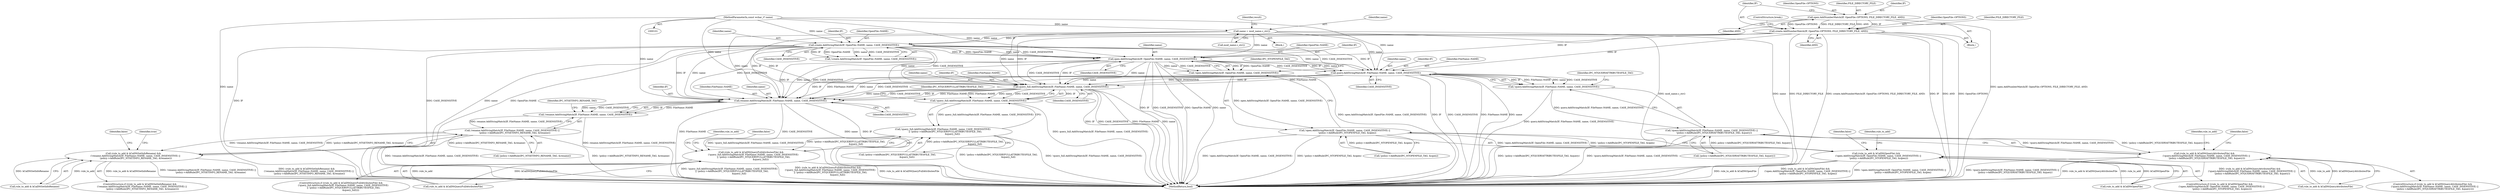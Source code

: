 digraph "0_Chrome_4f1f3d0f03c79ddaace56f067cf28a27f9466b7d_1@API" {
"1000274" [label="(Call,open.AddStringMatch(IF, OpenFile::NAME, name, CASE_INSENSITIVE))"];
"1000184" [label="(Call,create.AddNumberMatch(IF, OpenFile::OPTIONS, FILE_DIRECTORY_FILE, AND))"];
"1000179" [label="(Call,open.AddNumberMatch(IF, OpenFile::OPTIONS, FILE_DIRECTORY_FILE, AND))"];
"1000254" [label="(Call,create.AddStringMatch(IF, OpenFile::NAME, name, CASE_INSENSITIVE))"];
"1000130" [label="(Call,name = mod_name.c_str())"];
"1000102" [label="(MethodParameterIn,const wchar_t* name)"];
"1000273" [label="(Call,!open.AddStringMatch(IF, OpenFile::NAME, name, CASE_INSENSITIVE))"];
"1000272" [label="(Call,!open.AddStringMatch(IF, OpenFile::NAME, name, CASE_INSENSITIVE) ||\n       !policy->AddRule(IPC_NTOPENFILE_TAG, &open))"];
"1000268" [label="(Call,(rule_to_add & kCallNtOpenFile) &&\n      (!open.AddStringMatch(IF, OpenFile::NAME, name, CASE_INSENSITIVE) ||\n       !policy->AddRule(IPC_NTOPENFILE_TAG, &open)))"];
"1000294" [label="(Call,query.AddStringMatch(IF, FileName::NAME, name, CASE_INSENSITIVE))"];
"1000293" [label="(Call,!query.AddStringMatch(IF, FileName::NAME, name, CASE_INSENSITIVE))"];
"1000292" [label="(Call,!query.AddStringMatch(IF, FileName::NAME, name, CASE_INSENSITIVE) ||\n       !policy->AddRule(IPC_NTQUERYATTRIBUTESFILE_TAG, &query))"];
"1000288" [label="(Call,(rule_to_add & kCallNtQueryAttributesFile) &&\n      (!query.AddStringMatch(IF, FileName::NAME, name, CASE_INSENSITIVE) ||\n       !policy->AddRule(IPC_NTQUERYATTRIBUTESFILE_TAG, &query)))"];
"1000314" [label="(Call,query_full.AddStringMatch(IF, FileName::NAME, name, CASE_INSENSITIVE))"];
"1000313" [label="(Call,!query_full.AddStringMatch(IF, FileName::NAME, name, CASE_INSENSITIVE))"];
"1000312" [label="(Call,!query_full.AddStringMatch(IF, FileName::NAME, name, CASE_INSENSITIVE)\n       || !policy->AddRule(IPC_NTQUERYFULLATTRIBUTESFILE_TAG,\n                           &query_full))"];
"1000308" [label="(Call,(rule_to_add & kCallNtQueryFullAttributesFile) &&\n      (!query_full.AddStringMatch(IF, FileName::NAME, name, CASE_INSENSITIVE)\n       || !policy->AddRule(IPC_NTQUERYFULLATTRIBUTESFILE_TAG,\n                           &query_full)))"];
"1000334" [label="(Call,rename.AddStringMatch(IF, FileName::NAME, name, CASE_INSENSITIVE))"];
"1000333" [label="(Call,!rename.AddStringMatch(IF, FileName::NAME, name, CASE_INSENSITIVE))"];
"1000332" [label="(Call,!rename.AddStringMatch(IF, FileName::NAME, name, CASE_INSENSITIVE) ||\n       !policy->AddRule(IPC_NTSETINFO_RENAME_TAG, &rename))"];
"1000328" [label="(Call,(rule_to_add & kCallNtSetInfoRename) &&\n      (!rename.AddStringMatch(IF, FileName::NAME, name, CASE_INSENSITIVE) ||\n       !policy->AddRule(IPC_NTSETINFO_RENAME_TAG, &rename)))"];
"1000306" [label="(Identifier,false)"];
"1000334" [label="(Call,rename.AddStringMatch(IF, FileName::NAME, name, CASE_INSENSITIVE))"];
"1000335" [label="(Identifier,IF)"];
"1000341" [label="(Identifier,IPC_NTSETINFO_RENAME_TAG)"];
"1000314" [label="(Call,query_full.AddStringMatch(IF, FileName::NAME, name, CASE_INSENSITIVE))"];
"1000253" [label="(Call,!create.AddStringMatch(IF, OpenFile::NAME, name, CASE_INSENSITIVE))"];
"1000255" [label="(Identifier,IF)"];
"1000269" [label="(Call,rule_to_add & kCallNtOpenFile)"];
"1000274" [label="(Call,open.AddStringMatch(IF, OpenFile::NAME, name, CASE_INSENSITIVE))"];
"1000183" [label="(Identifier,AND)"];
"1000130" [label="(Call,name = mod_name.c_str())"];
"1000129" [label="(Block,)"];
"1000267" [label="(ControlStructure,if ((rule_to_add & kCallNtOpenFile) &&\n      (!open.AddStringMatch(IF, OpenFile::NAME, name, CASE_INSENSITIVE) ||\n       !policy->AddRule(IPC_NTOPENFILE_TAG, &open))))"];
"1000297" [label="(Identifier,name)"];
"1000321" [label="(Identifier,IPC_NTQUERYFULLATTRIBUTESFILE_TAG)"];
"1000336" [label="(Identifier,FileName::NAME)"];
"1000310" [label="(Identifier,rule_to_add)"];
"1000254" [label="(Call,create.AddStringMatch(IF, OpenFile::NAME, name, CASE_INSENSITIVE))"];
"1000293" [label="(Call,!query.AddStringMatch(IF, FileName::NAME, name, CASE_INSENSITIVE))"];
"1000317" [label="(Identifier,name)"];
"1000295" [label="(Identifier,IF)"];
"1000339" [label="(Call,!policy->AddRule(IPC_NTSETINFO_RENAME_TAG, &rename))"];
"1000286" [label="(Identifier,false)"];
"1000294" [label="(Call,query.AddStringMatch(IF, FileName::NAME, name, CASE_INSENSITIVE))"];
"1000268" [label="(Call,(rule_to_add & kCallNtOpenFile) &&\n      (!open.AddStringMatch(IF, OpenFile::NAME, name, CASE_INSENSITIVE) ||\n       !policy->AddRule(IPC_NTOPENFILE_TAG, &open)))"];
"1000349" [label="(MethodReturn,bool)"];
"1000298" [label="(Identifier,CASE_INSENSITIVE)"];
"1000307" [label="(ControlStructure,if ((rule_to_add & kCallNtQueryFullAttributesFile) &&\n      (!query_full.AddStringMatch(IF, FileName::NAME, name, CASE_INSENSITIVE)\n       || !policy->AddRule(IPC_NTQUERYFULLATTRIBUTESFILE_TAG,\n                           &query_full))))"];
"1000258" [label="(Identifier,CASE_INSENSITIVE)"];
"1000132" [label="(Call,mod_name.c_str())"];
"1000333" [label="(Call,!rename.AddStringMatch(IF, FileName::NAME, name, CASE_INSENSITIVE))"];
"1000328" [label="(Call,(rule_to_add & kCallNtSetInfoRename) &&\n      (!rename.AddStringMatch(IF, FileName::NAME, name, CASE_INSENSITIVE) ||\n       !policy->AddRule(IPC_NTSETINFO_RENAME_TAG, &rename)))"];
"1000288" [label="(Call,(rule_to_add & kCallNtQueryAttributesFile) &&\n      (!query.AddStringMatch(IF, FileName::NAME, name, CASE_INSENSITIVE) ||\n       !policy->AddRule(IPC_NTQUERYATTRIBUTESFILE_TAG, &query)))"];
"1000273" [label="(Call,!open.AddStringMatch(IF, OpenFile::NAME, name, CASE_INSENSITIVE))"];
"1000180" [label="(Identifier,IF)"];
"1000281" [label="(Identifier,IPC_NTOPENFILE_TAG)"];
"1000256" [label="(Identifier,OpenFile::NAME)"];
"1000312" [label="(Call,!query_full.AddStringMatch(IF, FileName::NAME, name, CASE_INSENSITIVE)\n       || !policy->AddRule(IPC_NTQUERYFULLATTRIBUTESFILE_TAG,\n                           &query_full))"];
"1000326" [label="(Identifier,false)"];
"1000276" [label="(Identifier,OpenFile::NAME)"];
"1000296" [label="(Identifier,FileName::NAME)"];
"1000102" [label="(MethodParameterIn,const wchar_t* name)"];
"1000189" [label="(ControlStructure,break;)"];
"1000289" [label="(Call,rule_to_add & kCallNtQueryAttributesFile)"];
"1000313" [label="(Call,!query_full.AddStringMatch(IF, FileName::NAME, name, CASE_INSENSITIVE))"];
"1000346" [label="(Identifier,false)"];
"1000292" [label="(Call,!query.AddStringMatch(IF, FileName::NAME, name, CASE_INSENSITIVE) ||\n       !policy->AddRule(IPC_NTQUERYATTRIBUTESFILE_TAG, &query))"];
"1000186" [label="(Identifier,OpenFile::OPTIONS)"];
"1000185" [label="(Identifier,IF)"];
"1000301" [label="(Identifier,IPC_NTQUERYATTRIBUTESFILE_TAG)"];
"1000287" [label="(ControlStructure,if ((rule_to_add & kCallNtQueryAttributesFile) &&\n      (!query.AddStringMatch(IF, FileName::NAME, name, CASE_INSENSITIVE) ||\n       !policy->AddRule(IPC_NTQUERYATTRIBUTESFILE_TAG, &query))))"];
"1000315" [label="(Identifier,IF)"];
"1000181" [label="(Identifier,OpenFile::OPTIONS)"];
"1000135" [label="(Identifier,result)"];
"1000308" [label="(Call,(rule_to_add & kCallNtQueryFullAttributesFile) &&\n      (!query_full.AddStringMatch(IF, FileName::NAME, name, CASE_INSENSITIVE)\n       || !policy->AddRule(IPC_NTQUERYFULLATTRIBUTESFILE_TAG,\n                           &query_full)))"];
"1000299" [label="(Call,!policy->AddRule(IPC_NTQUERYATTRIBUTESFILE_TAG, &query))"];
"1000337" [label="(Identifier,name)"];
"1000187" [label="(Identifier,FILE_DIRECTORY_FILE)"];
"1000188" [label="(Identifier,AND)"];
"1000184" [label="(Call,create.AddNumberMatch(IF, OpenFile::OPTIONS, FILE_DIRECTORY_FILE, AND))"];
"1000272" [label="(Call,!open.AddStringMatch(IF, OpenFile::NAME, name, CASE_INSENSITIVE) ||\n       !policy->AddRule(IPC_NTOPENFILE_TAG, &open))"];
"1000332" [label="(Call,!rename.AddStringMatch(IF, FileName::NAME, name, CASE_INSENSITIVE) ||\n       !policy->AddRule(IPC_NTSETINFO_RENAME_TAG, &rename))"];
"1000329" [label="(Call,rule_to_add & kCallNtSetInfoRename)"];
"1000275" [label="(Identifier,IF)"];
"1000318" [label="(Identifier,CASE_INSENSITIVE)"];
"1000178" [label="(Block,)"];
"1000319" [label="(Call,!policy->AddRule(IPC_NTQUERYFULLATTRIBUTESFILE_TAG,\n                           &query_full))"];
"1000330" [label="(Identifier,rule_to_add)"];
"1000327" [label="(ControlStructure,if ((rule_to_add & kCallNtSetInfoRename) &&\n      (!rename.AddStringMatch(IF, FileName::NAME, name, CASE_INSENSITIVE) ||\n       !policy->AddRule(IPC_NTSETINFO_RENAME_TAG, &rename))))"];
"1000348" [label="(Identifier,true)"];
"1000278" [label="(Identifier,CASE_INSENSITIVE)"];
"1000257" [label="(Identifier,name)"];
"1000131" [label="(Identifier,name)"];
"1000338" [label="(Identifier,CASE_INSENSITIVE)"];
"1000182" [label="(Identifier,FILE_DIRECTORY_FILE)"];
"1000179" [label="(Call,open.AddNumberMatch(IF, OpenFile::OPTIONS, FILE_DIRECTORY_FILE, AND))"];
"1000279" [label="(Call,!policy->AddRule(IPC_NTOPENFILE_TAG, &open))"];
"1000290" [label="(Identifier,rule_to_add)"];
"1000316" [label="(Identifier,FileName::NAME)"];
"1000277" [label="(Identifier,name)"];
"1000309" [label="(Call,rule_to_add & kCallNtQueryFullAttributesFile)"];
"1000274" -> "1000273"  [label="AST: "];
"1000274" -> "1000278"  [label="CFG: "];
"1000275" -> "1000274"  [label="AST: "];
"1000276" -> "1000274"  [label="AST: "];
"1000277" -> "1000274"  [label="AST: "];
"1000278" -> "1000274"  [label="AST: "];
"1000273" -> "1000274"  [label="CFG: "];
"1000274" -> "1000349"  [label="DDG: IF"];
"1000274" -> "1000349"  [label="DDG: CASE_INSENSITIVE"];
"1000274" -> "1000349"  [label="DDG: OpenFile::NAME"];
"1000274" -> "1000349"  [label="DDG: name"];
"1000274" -> "1000273"  [label="DDG: IF"];
"1000274" -> "1000273"  [label="DDG: OpenFile::NAME"];
"1000274" -> "1000273"  [label="DDG: name"];
"1000274" -> "1000273"  [label="DDG: CASE_INSENSITIVE"];
"1000184" -> "1000274"  [label="DDG: IF"];
"1000254" -> "1000274"  [label="DDG: IF"];
"1000254" -> "1000274"  [label="DDG: OpenFile::NAME"];
"1000254" -> "1000274"  [label="DDG: name"];
"1000254" -> "1000274"  [label="DDG: CASE_INSENSITIVE"];
"1000130" -> "1000274"  [label="DDG: name"];
"1000102" -> "1000274"  [label="DDG: name"];
"1000274" -> "1000294"  [label="DDG: IF"];
"1000274" -> "1000294"  [label="DDG: name"];
"1000274" -> "1000294"  [label="DDG: CASE_INSENSITIVE"];
"1000274" -> "1000314"  [label="DDG: IF"];
"1000274" -> "1000314"  [label="DDG: name"];
"1000274" -> "1000314"  [label="DDG: CASE_INSENSITIVE"];
"1000274" -> "1000334"  [label="DDG: IF"];
"1000274" -> "1000334"  [label="DDG: name"];
"1000274" -> "1000334"  [label="DDG: CASE_INSENSITIVE"];
"1000184" -> "1000178"  [label="AST: "];
"1000184" -> "1000188"  [label="CFG: "];
"1000185" -> "1000184"  [label="AST: "];
"1000186" -> "1000184"  [label="AST: "];
"1000187" -> "1000184"  [label="AST: "];
"1000188" -> "1000184"  [label="AST: "];
"1000189" -> "1000184"  [label="CFG: "];
"1000184" -> "1000349"  [label="DDG: IF"];
"1000184" -> "1000349"  [label="DDG: AND"];
"1000184" -> "1000349"  [label="DDG: OpenFile::OPTIONS"];
"1000184" -> "1000349"  [label="DDG: FILE_DIRECTORY_FILE"];
"1000184" -> "1000349"  [label="DDG: create.AddNumberMatch(IF, OpenFile::OPTIONS, FILE_DIRECTORY_FILE, AND)"];
"1000179" -> "1000184"  [label="DDG: IF"];
"1000179" -> "1000184"  [label="DDG: OpenFile::OPTIONS"];
"1000179" -> "1000184"  [label="DDG: FILE_DIRECTORY_FILE"];
"1000179" -> "1000184"  [label="DDG: AND"];
"1000184" -> "1000254"  [label="DDG: IF"];
"1000184" -> "1000294"  [label="DDG: IF"];
"1000184" -> "1000314"  [label="DDG: IF"];
"1000184" -> "1000334"  [label="DDG: IF"];
"1000179" -> "1000178"  [label="AST: "];
"1000179" -> "1000183"  [label="CFG: "];
"1000180" -> "1000179"  [label="AST: "];
"1000181" -> "1000179"  [label="AST: "];
"1000182" -> "1000179"  [label="AST: "];
"1000183" -> "1000179"  [label="AST: "];
"1000185" -> "1000179"  [label="CFG: "];
"1000179" -> "1000349"  [label="DDG: open.AddNumberMatch(IF, OpenFile::OPTIONS, FILE_DIRECTORY_FILE, AND)"];
"1000254" -> "1000253"  [label="AST: "];
"1000254" -> "1000258"  [label="CFG: "];
"1000255" -> "1000254"  [label="AST: "];
"1000256" -> "1000254"  [label="AST: "];
"1000257" -> "1000254"  [label="AST: "];
"1000258" -> "1000254"  [label="AST: "];
"1000253" -> "1000254"  [label="CFG: "];
"1000254" -> "1000349"  [label="DDG: IF"];
"1000254" -> "1000349"  [label="DDG: CASE_INSENSITIVE"];
"1000254" -> "1000349"  [label="DDG: name"];
"1000254" -> "1000349"  [label="DDG: OpenFile::NAME"];
"1000254" -> "1000253"  [label="DDG: IF"];
"1000254" -> "1000253"  [label="DDG: OpenFile::NAME"];
"1000254" -> "1000253"  [label="DDG: name"];
"1000254" -> "1000253"  [label="DDG: CASE_INSENSITIVE"];
"1000130" -> "1000254"  [label="DDG: name"];
"1000102" -> "1000254"  [label="DDG: name"];
"1000254" -> "1000294"  [label="DDG: IF"];
"1000254" -> "1000294"  [label="DDG: name"];
"1000254" -> "1000294"  [label="DDG: CASE_INSENSITIVE"];
"1000254" -> "1000314"  [label="DDG: IF"];
"1000254" -> "1000314"  [label="DDG: name"];
"1000254" -> "1000314"  [label="DDG: CASE_INSENSITIVE"];
"1000254" -> "1000334"  [label="DDG: IF"];
"1000254" -> "1000334"  [label="DDG: name"];
"1000254" -> "1000334"  [label="DDG: CASE_INSENSITIVE"];
"1000130" -> "1000129"  [label="AST: "];
"1000130" -> "1000132"  [label="CFG: "];
"1000131" -> "1000130"  [label="AST: "];
"1000132" -> "1000130"  [label="AST: "];
"1000135" -> "1000130"  [label="CFG: "];
"1000130" -> "1000349"  [label="DDG: mod_name.c_str()"];
"1000130" -> "1000349"  [label="DDG: name"];
"1000102" -> "1000130"  [label="DDG: name"];
"1000130" -> "1000294"  [label="DDG: name"];
"1000130" -> "1000314"  [label="DDG: name"];
"1000130" -> "1000334"  [label="DDG: name"];
"1000102" -> "1000101"  [label="AST: "];
"1000102" -> "1000349"  [label="DDG: name"];
"1000102" -> "1000294"  [label="DDG: name"];
"1000102" -> "1000314"  [label="DDG: name"];
"1000102" -> "1000334"  [label="DDG: name"];
"1000273" -> "1000272"  [label="AST: "];
"1000281" -> "1000273"  [label="CFG: "];
"1000272" -> "1000273"  [label="CFG: "];
"1000273" -> "1000349"  [label="DDG: open.AddStringMatch(IF, OpenFile::NAME, name, CASE_INSENSITIVE)"];
"1000273" -> "1000272"  [label="DDG: open.AddStringMatch(IF, OpenFile::NAME, name, CASE_INSENSITIVE)"];
"1000272" -> "1000268"  [label="AST: "];
"1000272" -> "1000279"  [label="CFG: "];
"1000279" -> "1000272"  [label="AST: "];
"1000268" -> "1000272"  [label="CFG: "];
"1000272" -> "1000349"  [label="DDG: !open.AddStringMatch(IF, OpenFile::NAME, name, CASE_INSENSITIVE)"];
"1000272" -> "1000349"  [label="DDG: !policy->AddRule(IPC_NTOPENFILE_TAG, &open)"];
"1000272" -> "1000268"  [label="DDG: !open.AddStringMatch(IF, OpenFile::NAME, name, CASE_INSENSITIVE)"];
"1000272" -> "1000268"  [label="DDG: !policy->AddRule(IPC_NTOPENFILE_TAG, &open)"];
"1000279" -> "1000272"  [label="DDG: policy->AddRule(IPC_NTOPENFILE_TAG, &open)"];
"1000268" -> "1000267"  [label="AST: "];
"1000268" -> "1000269"  [label="CFG: "];
"1000269" -> "1000268"  [label="AST: "];
"1000286" -> "1000268"  [label="CFG: "];
"1000290" -> "1000268"  [label="CFG: "];
"1000268" -> "1000349"  [label="DDG: rule_to_add & kCallNtOpenFile"];
"1000268" -> "1000349"  [label="DDG: (rule_to_add & kCallNtOpenFile) &&\n      (!open.AddStringMatch(IF, OpenFile::NAME, name, CASE_INSENSITIVE) ||\n       !policy->AddRule(IPC_NTOPENFILE_TAG, &open))"];
"1000268" -> "1000349"  [label="DDG: !open.AddStringMatch(IF, OpenFile::NAME, name, CASE_INSENSITIVE) ||\n       !policy->AddRule(IPC_NTOPENFILE_TAG, &open)"];
"1000269" -> "1000268"  [label="DDG: rule_to_add"];
"1000269" -> "1000268"  [label="DDG: kCallNtOpenFile"];
"1000294" -> "1000293"  [label="AST: "];
"1000294" -> "1000298"  [label="CFG: "];
"1000295" -> "1000294"  [label="AST: "];
"1000296" -> "1000294"  [label="AST: "];
"1000297" -> "1000294"  [label="AST: "];
"1000298" -> "1000294"  [label="AST: "];
"1000293" -> "1000294"  [label="CFG: "];
"1000294" -> "1000349"  [label="DDG: CASE_INSENSITIVE"];
"1000294" -> "1000349"  [label="DDG: FileName::NAME"];
"1000294" -> "1000349"  [label="DDG: name"];
"1000294" -> "1000349"  [label="DDG: IF"];
"1000294" -> "1000293"  [label="DDG: IF"];
"1000294" -> "1000293"  [label="DDG: FileName::NAME"];
"1000294" -> "1000293"  [label="DDG: name"];
"1000294" -> "1000293"  [label="DDG: CASE_INSENSITIVE"];
"1000294" -> "1000314"  [label="DDG: IF"];
"1000294" -> "1000314"  [label="DDG: FileName::NAME"];
"1000294" -> "1000314"  [label="DDG: name"];
"1000294" -> "1000314"  [label="DDG: CASE_INSENSITIVE"];
"1000294" -> "1000334"  [label="DDG: IF"];
"1000294" -> "1000334"  [label="DDG: FileName::NAME"];
"1000294" -> "1000334"  [label="DDG: name"];
"1000294" -> "1000334"  [label="DDG: CASE_INSENSITIVE"];
"1000293" -> "1000292"  [label="AST: "];
"1000301" -> "1000293"  [label="CFG: "];
"1000292" -> "1000293"  [label="CFG: "];
"1000293" -> "1000349"  [label="DDG: query.AddStringMatch(IF, FileName::NAME, name, CASE_INSENSITIVE)"];
"1000293" -> "1000292"  [label="DDG: query.AddStringMatch(IF, FileName::NAME, name, CASE_INSENSITIVE)"];
"1000292" -> "1000288"  [label="AST: "];
"1000292" -> "1000299"  [label="CFG: "];
"1000299" -> "1000292"  [label="AST: "];
"1000288" -> "1000292"  [label="CFG: "];
"1000292" -> "1000349"  [label="DDG: !query.AddStringMatch(IF, FileName::NAME, name, CASE_INSENSITIVE)"];
"1000292" -> "1000349"  [label="DDG: !policy->AddRule(IPC_NTQUERYATTRIBUTESFILE_TAG, &query)"];
"1000292" -> "1000288"  [label="DDG: !query.AddStringMatch(IF, FileName::NAME, name, CASE_INSENSITIVE)"];
"1000292" -> "1000288"  [label="DDG: !policy->AddRule(IPC_NTQUERYATTRIBUTESFILE_TAG, &query)"];
"1000299" -> "1000292"  [label="DDG: policy->AddRule(IPC_NTQUERYATTRIBUTESFILE_TAG, &query)"];
"1000288" -> "1000287"  [label="AST: "];
"1000288" -> "1000289"  [label="CFG: "];
"1000289" -> "1000288"  [label="AST: "];
"1000306" -> "1000288"  [label="CFG: "];
"1000310" -> "1000288"  [label="CFG: "];
"1000288" -> "1000349"  [label="DDG: !query.AddStringMatch(IF, FileName::NAME, name, CASE_INSENSITIVE) ||\n       !policy->AddRule(IPC_NTQUERYATTRIBUTESFILE_TAG, &query)"];
"1000288" -> "1000349"  [label="DDG: rule_to_add & kCallNtQueryAttributesFile"];
"1000288" -> "1000349"  [label="DDG: (rule_to_add & kCallNtQueryAttributesFile) &&\n      (!query.AddStringMatch(IF, FileName::NAME, name, CASE_INSENSITIVE) ||\n       !policy->AddRule(IPC_NTQUERYATTRIBUTESFILE_TAG, &query))"];
"1000289" -> "1000288"  [label="DDG: rule_to_add"];
"1000289" -> "1000288"  [label="DDG: kCallNtQueryAttributesFile"];
"1000314" -> "1000313"  [label="AST: "];
"1000314" -> "1000318"  [label="CFG: "];
"1000315" -> "1000314"  [label="AST: "];
"1000316" -> "1000314"  [label="AST: "];
"1000317" -> "1000314"  [label="AST: "];
"1000318" -> "1000314"  [label="AST: "];
"1000313" -> "1000314"  [label="CFG: "];
"1000314" -> "1000349"  [label="DDG: IF"];
"1000314" -> "1000349"  [label="DDG: CASE_INSENSITIVE"];
"1000314" -> "1000349"  [label="DDG: FileName::NAME"];
"1000314" -> "1000349"  [label="DDG: name"];
"1000314" -> "1000313"  [label="DDG: IF"];
"1000314" -> "1000313"  [label="DDG: FileName::NAME"];
"1000314" -> "1000313"  [label="DDG: name"];
"1000314" -> "1000313"  [label="DDG: CASE_INSENSITIVE"];
"1000314" -> "1000334"  [label="DDG: IF"];
"1000314" -> "1000334"  [label="DDG: FileName::NAME"];
"1000314" -> "1000334"  [label="DDG: name"];
"1000314" -> "1000334"  [label="DDG: CASE_INSENSITIVE"];
"1000313" -> "1000312"  [label="AST: "];
"1000321" -> "1000313"  [label="CFG: "];
"1000312" -> "1000313"  [label="CFG: "];
"1000313" -> "1000349"  [label="DDG: query_full.AddStringMatch(IF, FileName::NAME, name, CASE_INSENSITIVE)"];
"1000313" -> "1000312"  [label="DDG: query_full.AddStringMatch(IF, FileName::NAME, name, CASE_INSENSITIVE)"];
"1000312" -> "1000308"  [label="AST: "];
"1000312" -> "1000319"  [label="CFG: "];
"1000319" -> "1000312"  [label="AST: "];
"1000308" -> "1000312"  [label="CFG: "];
"1000312" -> "1000349"  [label="DDG: !query_full.AddStringMatch(IF, FileName::NAME, name, CASE_INSENSITIVE)"];
"1000312" -> "1000349"  [label="DDG: !policy->AddRule(IPC_NTQUERYFULLATTRIBUTESFILE_TAG,\n                           &query_full)"];
"1000312" -> "1000308"  [label="DDG: !query_full.AddStringMatch(IF, FileName::NAME, name, CASE_INSENSITIVE)"];
"1000312" -> "1000308"  [label="DDG: !policy->AddRule(IPC_NTQUERYFULLATTRIBUTESFILE_TAG,\n                           &query_full)"];
"1000319" -> "1000312"  [label="DDG: policy->AddRule(IPC_NTQUERYFULLATTRIBUTESFILE_TAG,\n                           &query_full)"];
"1000308" -> "1000307"  [label="AST: "];
"1000308" -> "1000309"  [label="CFG: "];
"1000309" -> "1000308"  [label="AST: "];
"1000326" -> "1000308"  [label="CFG: "];
"1000330" -> "1000308"  [label="CFG: "];
"1000308" -> "1000349"  [label="DDG: rule_to_add & kCallNtQueryFullAttributesFile"];
"1000308" -> "1000349"  [label="DDG: !query_full.AddStringMatch(IF, FileName::NAME, name, CASE_INSENSITIVE)\n       || !policy->AddRule(IPC_NTQUERYFULLATTRIBUTESFILE_TAG,\n                           &query_full)"];
"1000308" -> "1000349"  [label="DDG: (rule_to_add & kCallNtQueryFullAttributesFile) &&\n      (!query_full.AddStringMatch(IF, FileName::NAME, name, CASE_INSENSITIVE)\n       || !policy->AddRule(IPC_NTQUERYFULLATTRIBUTESFILE_TAG,\n                           &query_full))"];
"1000309" -> "1000308"  [label="DDG: rule_to_add"];
"1000309" -> "1000308"  [label="DDG: kCallNtQueryFullAttributesFile"];
"1000334" -> "1000333"  [label="AST: "];
"1000334" -> "1000338"  [label="CFG: "];
"1000335" -> "1000334"  [label="AST: "];
"1000336" -> "1000334"  [label="AST: "];
"1000337" -> "1000334"  [label="AST: "];
"1000338" -> "1000334"  [label="AST: "];
"1000333" -> "1000334"  [label="CFG: "];
"1000334" -> "1000349"  [label="DDG: FileName::NAME"];
"1000334" -> "1000349"  [label="DDG: CASE_INSENSITIVE"];
"1000334" -> "1000349"  [label="DDG: name"];
"1000334" -> "1000349"  [label="DDG: IF"];
"1000334" -> "1000333"  [label="DDG: IF"];
"1000334" -> "1000333"  [label="DDG: FileName::NAME"];
"1000334" -> "1000333"  [label="DDG: name"];
"1000334" -> "1000333"  [label="DDG: CASE_INSENSITIVE"];
"1000333" -> "1000332"  [label="AST: "];
"1000341" -> "1000333"  [label="CFG: "];
"1000332" -> "1000333"  [label="CFG: "];
"1000333" -> "1000349"  [label="DDG: rename.AddStringMatch(IF, FileName::NAME, name, CASE_INSENSITIVE)"];
"1000333" -> "1000332"  [label="DDG: rename.AddStringMatch(IF, FileName::NAME, name, CASE_INSENSITIVE)"];
"1000332" -> "1000328"  [label="AST: "];
"1000332" -> "1000339"  [label="CFG: "];
"1000339" -> "1000332"  [label="AST: "];
"1000328" -> "1000332"  [label="CFG: "];
"1000332" -> "1000349"  [label="DDG: !policy->AddRule(IPC_NTSETINFO_RENAME_TAG, &rename)"];
"1000332" -> "1000349"  [label="DDG: !rename.AddStringMatch(IF, FileName::NAME, name, CASE_INSENSITIVE)"];
"1000332" -> "1000328"  [label="DDG: !rename.AddStringMatch(IF, FileName::NAME, name, CASE_INSENSITIVE)"];
"1000332" -> "1000328"  [label="DDG: !policy->AddRule(IPC_NTSETINFO_RENAME_TAG, &rename)"];
"1000339" -> "1000332"  [label="DDG: policy->AddRule(IPC_NTSETINFO_RENAME_TAG, &rename)"];
"1000328" -> "1000327"  [label="AST: "];
"1000328" -> "1000329"  [label="CFG: "];
"1000329" -> "1000328"  [label="AST: "];
"1000346" -> "1000328"  [label="CFG: "];
"1000348" -> "1000328"  [label="CFG: "];
"1000328" -> "1000349"  [label="DDG: !rename.AddStringMatch(IF, FileName::NAME, name, CASE_INSENSITIVE) ||\n       !policy->AddRule(IPC_NTSETINFO_RENAME_TAG, &rename)"];
"1000328" -> "1000349"  [label="DDG: (rule_to_add & kCallNtSetInfoRename) &&\n      (!rename.AddStringMatch(IF, FileName::NAME, name, CASE_INSENSITIVE) ||\n       !policy->AddRule(IPC_NTSETINFO_RENAME_TAG, &rename))"];
"1000328" -> "1000349"  [label="DDG: rule_to_add & kCallNtSetInfoRename"];
"1000329" -> "1000328"  [label="DDG: rule_to_add"];
"1000329" -> "1000328"  [label="DDG: kCallNtSetInfoRename"];
}
